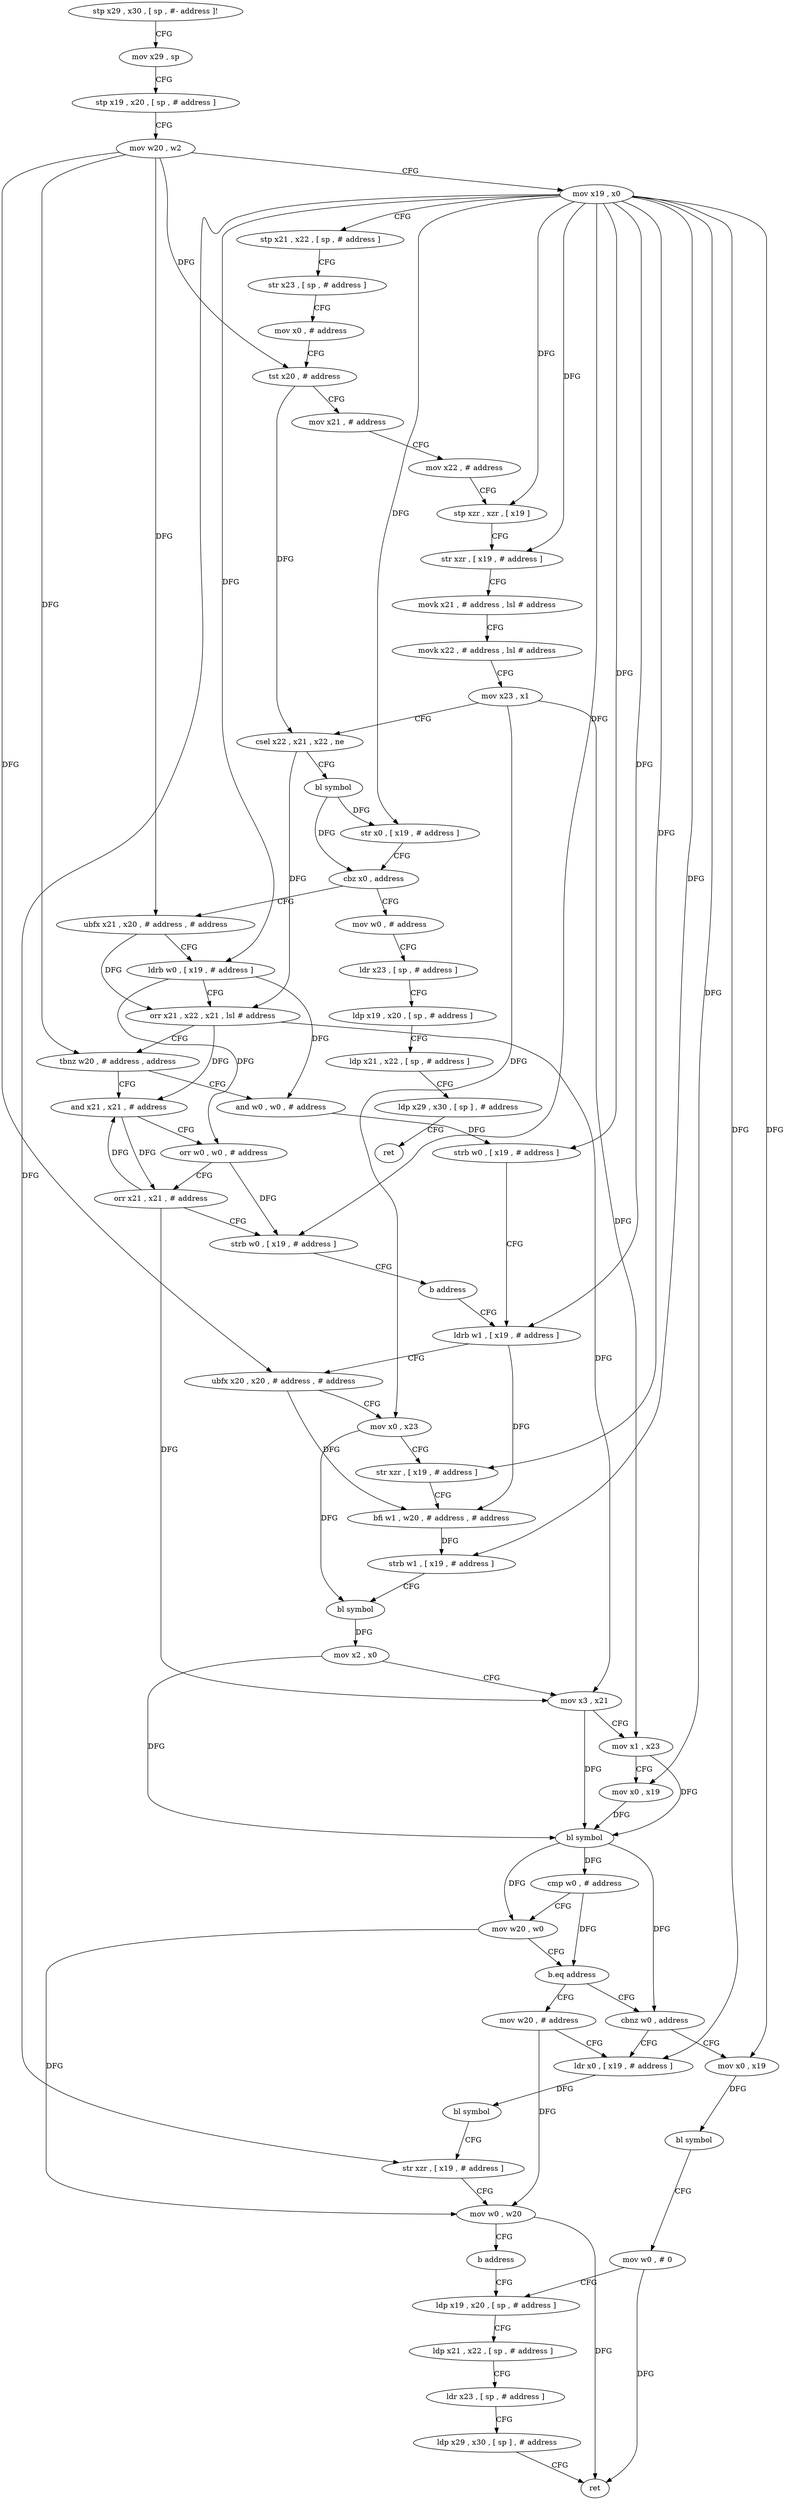 digraph "func" {
"4369272" [label = "stp x29 , x30 , [ sp , #- address ]!" ]
"4369276" [label = "mov x29 , sp" ]
"4369280" [label = "stp x19 , x20 , [ sp , # address ]" ]
"4369284" [label = "mov w20 , w2" ]
"4369288" [label = "mov x19 , x0" ]
"4369292" [label = "stp x21 , x22 , [ sp , # address ]" ]
"4369296" [label = "str x23 , [ sp , # address ]" ]
"4369300" [label = "mov x0 , # address" ]
"4369304" [label = "tst x20 , # address" ]
"4369308" [label = "mov x21 , # address" ]
"4369312" [label = "mov x22 , # address" ]
"4369316" [label = "stp xzr , xzr , [ x19 ]" ]
"4369320" [label = "str xzr , [ x19 , # address ]" ]
"4369324" [label = "movk x21 , # address , lsl # address" ]
"4369328" [label = "movk x22 , # address , lsl # address" ]
"4369332" [label = "mov x23 , x1" ]
"4369336" [label = "csel x22 , x21 , x22 , ne" ]
"4369340" [label = "bl symbol" ]
"4369344" [label = "str x0 , [ x19 , # address ]" ]
"4369348" [label = "cbz x0 , address" ]
"4369520" [label = "mov w0 , # address" ]
"4369352" [label = "ubfx x21 , x20 , # address , # address" ]
"4369524" [label = "ldr x23 , [ sp , # address ]" ]
"4369528" [label = "ldp x19 , x20 , [ sp , # address ]" ]
"4369532" [label = "ldp x21 , x22 , [ sp , # address ]" ]
"4369536" [label = "ldp x29 , x30 , [ sp ] , # address" ]
"4369540" [label = "ret" ]
"4369356" [label = "ldrb w0 , [ x19 , # address ]" ]
"4369360" [label = "orr x21 , x22 , x21 , lsl # address" ]
"4369364" [label = "tbnz w20 , # address , address" ]
"4369472" [label = "and x21 , x21 , # address" ]
"4369368" [label = "and w0 , w0 , # address" ]
"4369476" [label = "orr w0 , w0 , # address" ]
"4369480" [label = "orr x21 , x21 , # address" ]
"4369484" [label = "strb w0 , [ x19 , # address ]" ]
"4369488" [label = "b address" ]
"4369376" [label = "ldrb w1 , [ x19 , # address ]" ]
"4369372" [label = "strb w0 , [ x19 , # address ]" ]
"4369380" [label = "ubfx x20 , x20 , # address , # address" ]
"4369384" [label = "mov x0 , x23" ]
"4369388" [label = "str xzr , [ x19 , # address ]" ]
"4369392" [label = "bfi w1 , w20 , # address , # address" ]
"4369396" [label = "strb w1 , [ x19 , # address ]" ]
"4369400" [label = "bl symbol" ]
"4369404" [label = "mov x2 , x0" ]
"4369408" [label = "mov x3 , x21" ]
"4369412" [label = "mov x1 , x23" ]
"4369416" [label = "mov x0 , x19" ]
"4369420" [label = "bl symbol" ]
"4369424" [label = "cmp w0 , # address" ]
"4369428" [label = "mov w20 , w0" ]
"4369432" [label = "b.eq address" ]
"4369496" [label = "mov w20 , # address" ]
"4369436" [label = "cbnz w0 , address" ]
"4369500" [label = "ldr x0 , [ x19 , # address ]" ]
"4369440" [label = "mov x0 , x19" ]
"4369452" [label = "ldp x19 , x20 , [ sp , # address ]" ]
"4369456" [label = "ldp x21 , x22 , [ sp , # address ]" ]
"4369460" [label = "ldr x23 , [ sp , # address ]" ]
"4369464" [label = "ldp x29 , x30 , [ sp ] , # address" ]
"4369468" [label = "ret" ]
"4369504" [label = "bl symbol" ]
"4369508" [label = "str xzr , [ x19 , # address ]" ]
"4369512" [label = "mov w0 , w20" ]
"4369516" [label = "b address" ]
"4369444" [label = "bl symbol" ]
"4369448" [label = "mov w0 , # 0" ]
"4369272" -> "4369276" [ label = "CFG" ]
"4369276" -> "4369280" [ label = "CFG" ]
"4369280" -> "4369284" [ label = "CFG" ]
"4369284" -> "4369288" [ label = "CFG" ]
"4369284" -> "4369304" [ label = "DFG" ]
"4369284" -> "4369352" [ label = "DFG" ]
"4369284" -> "4369364" [ label = "DFG" ]
"4369284" -> "4369380" [ label = "DFG" ]
"4369288" -> "4369292" [ label = "CFG" ]
"4369288" -> "4369316" [ label = "DFG" ]
"4369288" -> "4369320" [ label = "DFG" ]
"4369288" -> "4369344" [ label = "DFG" ]
"4369288" -> "4369356" [ label = "DFG" ]
"4369288" -> "4369484" [ label = "DFG" ]
"4369288" -> "4369372" [ label = "DFG" ]
"4369288" -> "4369376" [ label = "DFG" ]
"4369288" -> "4369388" [ label = "DFG" ]
"4369288" -> "4369396" [ label = "DFG" ]
"4369288" -> "4369416" [ label = "DFG" ]
"4369288" -> "4369500" [ label = "DFG" ]
"4369288" -> "4369508" [ label = "DFG" ]
"4369288" -> "4369440" [ label = "DFG" ]
"4369292" -> "4369296" [ label = "CFG" ]
"4369296" -> "4369300" [ label = "CFG" ]
"4369300" -> "4369304" [ label = "CFG" ]
"4369304" -> "4369308" [ label = "CFG" ]
"4369304" -> "4369336" [ label = "DFG" ]
"4369308" -> "4369312" [ label = "CFG" ]
"4369312" -> "4369316" [ label = "CFG" ]
"4369316" -> "4369320" [ label = "CFG" ]
"4369320" -> "4369324" [ label = "CFG" ]
"4369324" -> "4369328" [ label = "CFG" ]
"4369328" -> "4369332" [ label = "CFG" ]
"4369332" -> "4369336" [ label = "CFG" ]
"4369332" -> "4369384" [ label = "DFG" ]
"4369332" -> "4369412" [ label = "DFG" ]
"4369336" -> "4369340" [ label = "CFG" ]
"4369336" -> "4369360" [ label = "DFG" ]
"4369340" -> "4369344" [ label = "DFG" ]
"4369340" -> "4369348" [ label = "DFG" ]
"4369344" -> "4369348" [ label = "CFG" ]
"4369348" -> "4369520" [ label = "CFG" ]
"4369348" -> "4369352" [ label = "CFG" ]
"4369520" -> "4369524" [ label = "CFG" ]
"4369352" -> "4369356" [ label = "CFG" ]
"4369352" -> "4369360" [ label = "DFG" ]
"4369524" -> "4369528" [ label = "CFG" ]
"4369528" -> "4369532" [ label = "CFG" ]
"4369532" -> "4369536" [ label = "CFG" ]
"4369536" -> "4369540" [ label = "CFG" ]
"4369356" -> "4369360" [ label = "CFG" ]
"4369356" -> "4369476" [ label = "DFG" ]
"4369356" -> "4369368" [ label = "DFG" ]
"4369360" -> "4369364" [ label = "CFG" ]
"4369360" -> "4369472" [ label = "DFG" ]
"4369360" -> "4369408" [ label = "DFG" ]
"4369364" -> "4369472" [ label = "CFG" ]
"4369364" -> "4369368" [ label = "CFG" ]
"4369472" -> "4369476" [ label = "CFG" ]
"4369472" -> "4369480" [ label = "DFG" ]
"4369368" -> "4369372" [ label = "DFG" ]
"4369476" -> "4369480" [ label = "CFG" ]
"4369476" -> "4369484" [ label = "DFG" ]
"4369480" -> "4369484" [ label = "CFG" ]
"4369480" -> "4369472" [ label = "DFG" ]
"4369480" -> "4369408" [ label = "DFG" ]
"4369484" -> "4369488" [ label = "CFG" ]
"4369488" -> "4369376" [ label = "CFG" ]
"4369376" -> "4369380" [ label = "CFG" ]
"4369376" -> "4369392" [ label = "DFG" ]
"4369372" -> "4369376" [ label = "CFG" ]
"4369380" -> "4369384" [ label = "CFG" ]
"4369380" -> "4369392" [ label = "DFG" ]
"4369384" -> "4369388" [ label = "CFG" ]
"4369384" -> "4369400" [ label = "DFG" ]
"4369388" -> "4369392" [ label = "CFG" ]
"4369392" -> "4369396" [ label = "DFG" ]
"4369396" -> "4369400" [ label = "CFG" ]
"4369400" -> "4369404" [ label = "DFG" ]
"4369404" -> "4369408" [ label = "CFG" ]
"4369404" -> "4369420" [ label = "DFG" ]
"4369408" -> "4369412" [ label = "CFG" ]
"4369408" -> "4369420" [ label = "DFG" ]
"4369412" -> "4369416" [ label = "CFG" ]
"4369412" -> "4369420" [ label = "DFG" ]
"4369416" -> "4369420" [ label = "DFG" ]
"4369420" -> "4369424" [ label = "DFG" ]
"4369420" -> "4369428" [ label = "DFG" ]
"4369420" -> "4369436" [ label = "DFG" ]
"4369424" -> "4369428" [ label = "CFG" ]
"4369424" -> "4369432" [ label = "DFG" ]
"4369428" -> "4369432" [ label = "CFG" ]
"4369428" -> "4369512" [ label = "DFG" ]
"4369432" -> "4369496" [ label = "CFG" ]
"4369432" -> "4369436" [ label = "CFG" ]
"4369496" -> "4369500" [ label = "CFG" ]
"4369496" -> "4369512" [ label = "DFG" ]
"4369436" -> "4369500" [ label = "CFG" ]
"4369436" -> "4369440" [ label = "CFG" ]
"4369500" -> "4369504" [ label = "DFG" ]
"4369440" -> "4369444" [ label = "DFG" ]
"4369452" -> "4369456" [ label = "CFG" ]
"4369456" -> "4369460" [ label = "CFG" ]
"4369460" -> "4369464" [ label = "CFG" ]
"4369464" -> "4369468" [ label = "CFG" ]
"4369504" -> "4369508" [ label = "CFG" ]
"4369508" -> "4369512" [ label = "CFG" ]
"4369512" -> "4369516" [ label = "CFG" ]
"4369512" -> "4369468" [ label = "DFG" ]
"4369516" -> "4369452" [ label = "CFG" ]
"4369444" -> "4369448" [ label = "CFG" ]
"4369448" -> "4369452" [ label = "CFG" ]
"4369448" -> "4369468" [ label = "DFG" ]
}
